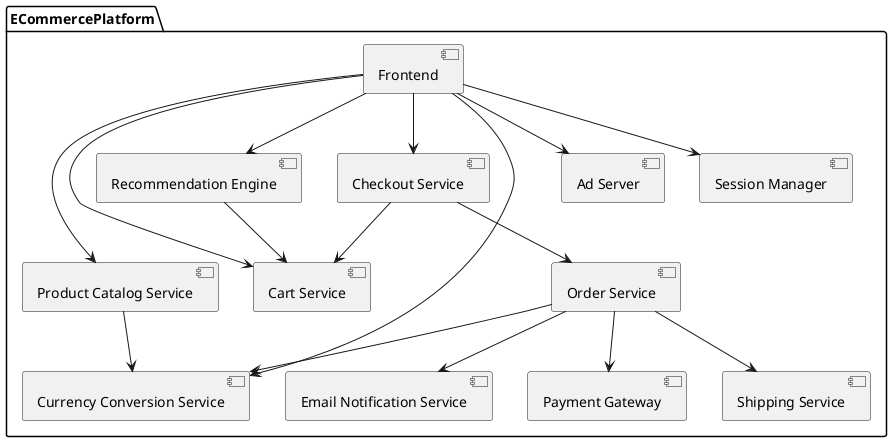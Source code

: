 @startuml
package ECommercePlatform {

[Frontend] as Frontend
[Product Catalog Service] as ProductService
[Cart Service] as Cart
[Checkout Service] as Checkout
[Order Service] as OrderService
[Payment Gateway] as Payment
[Shipping Service] as Shipping
[Currency Conversion Service] as Currency
[Recommendation Engine] as Recommendation
[Ad Server] as Ads
[Email Notification Service] as EmailService
[Session Manager] as Session

' User Interaction Flow
Frontend --> ProductService
Frontend --> Cart
Frontend --> Recommendation
Frontend --> Ads
Frontend --> Session
Frontend --> Currency

' Cart and Recommendation
Recommendation --> Cart

' Checkout Process
Frontend --> Checkout
Checkout --> Cart
Checkout --> OrderService
OrderService --> Payment
OrderService --> Shipping
OrderService --> Currency
OrderService --> EmailService

' Other dependencies
ProductService --> Currency
}

@enduml
